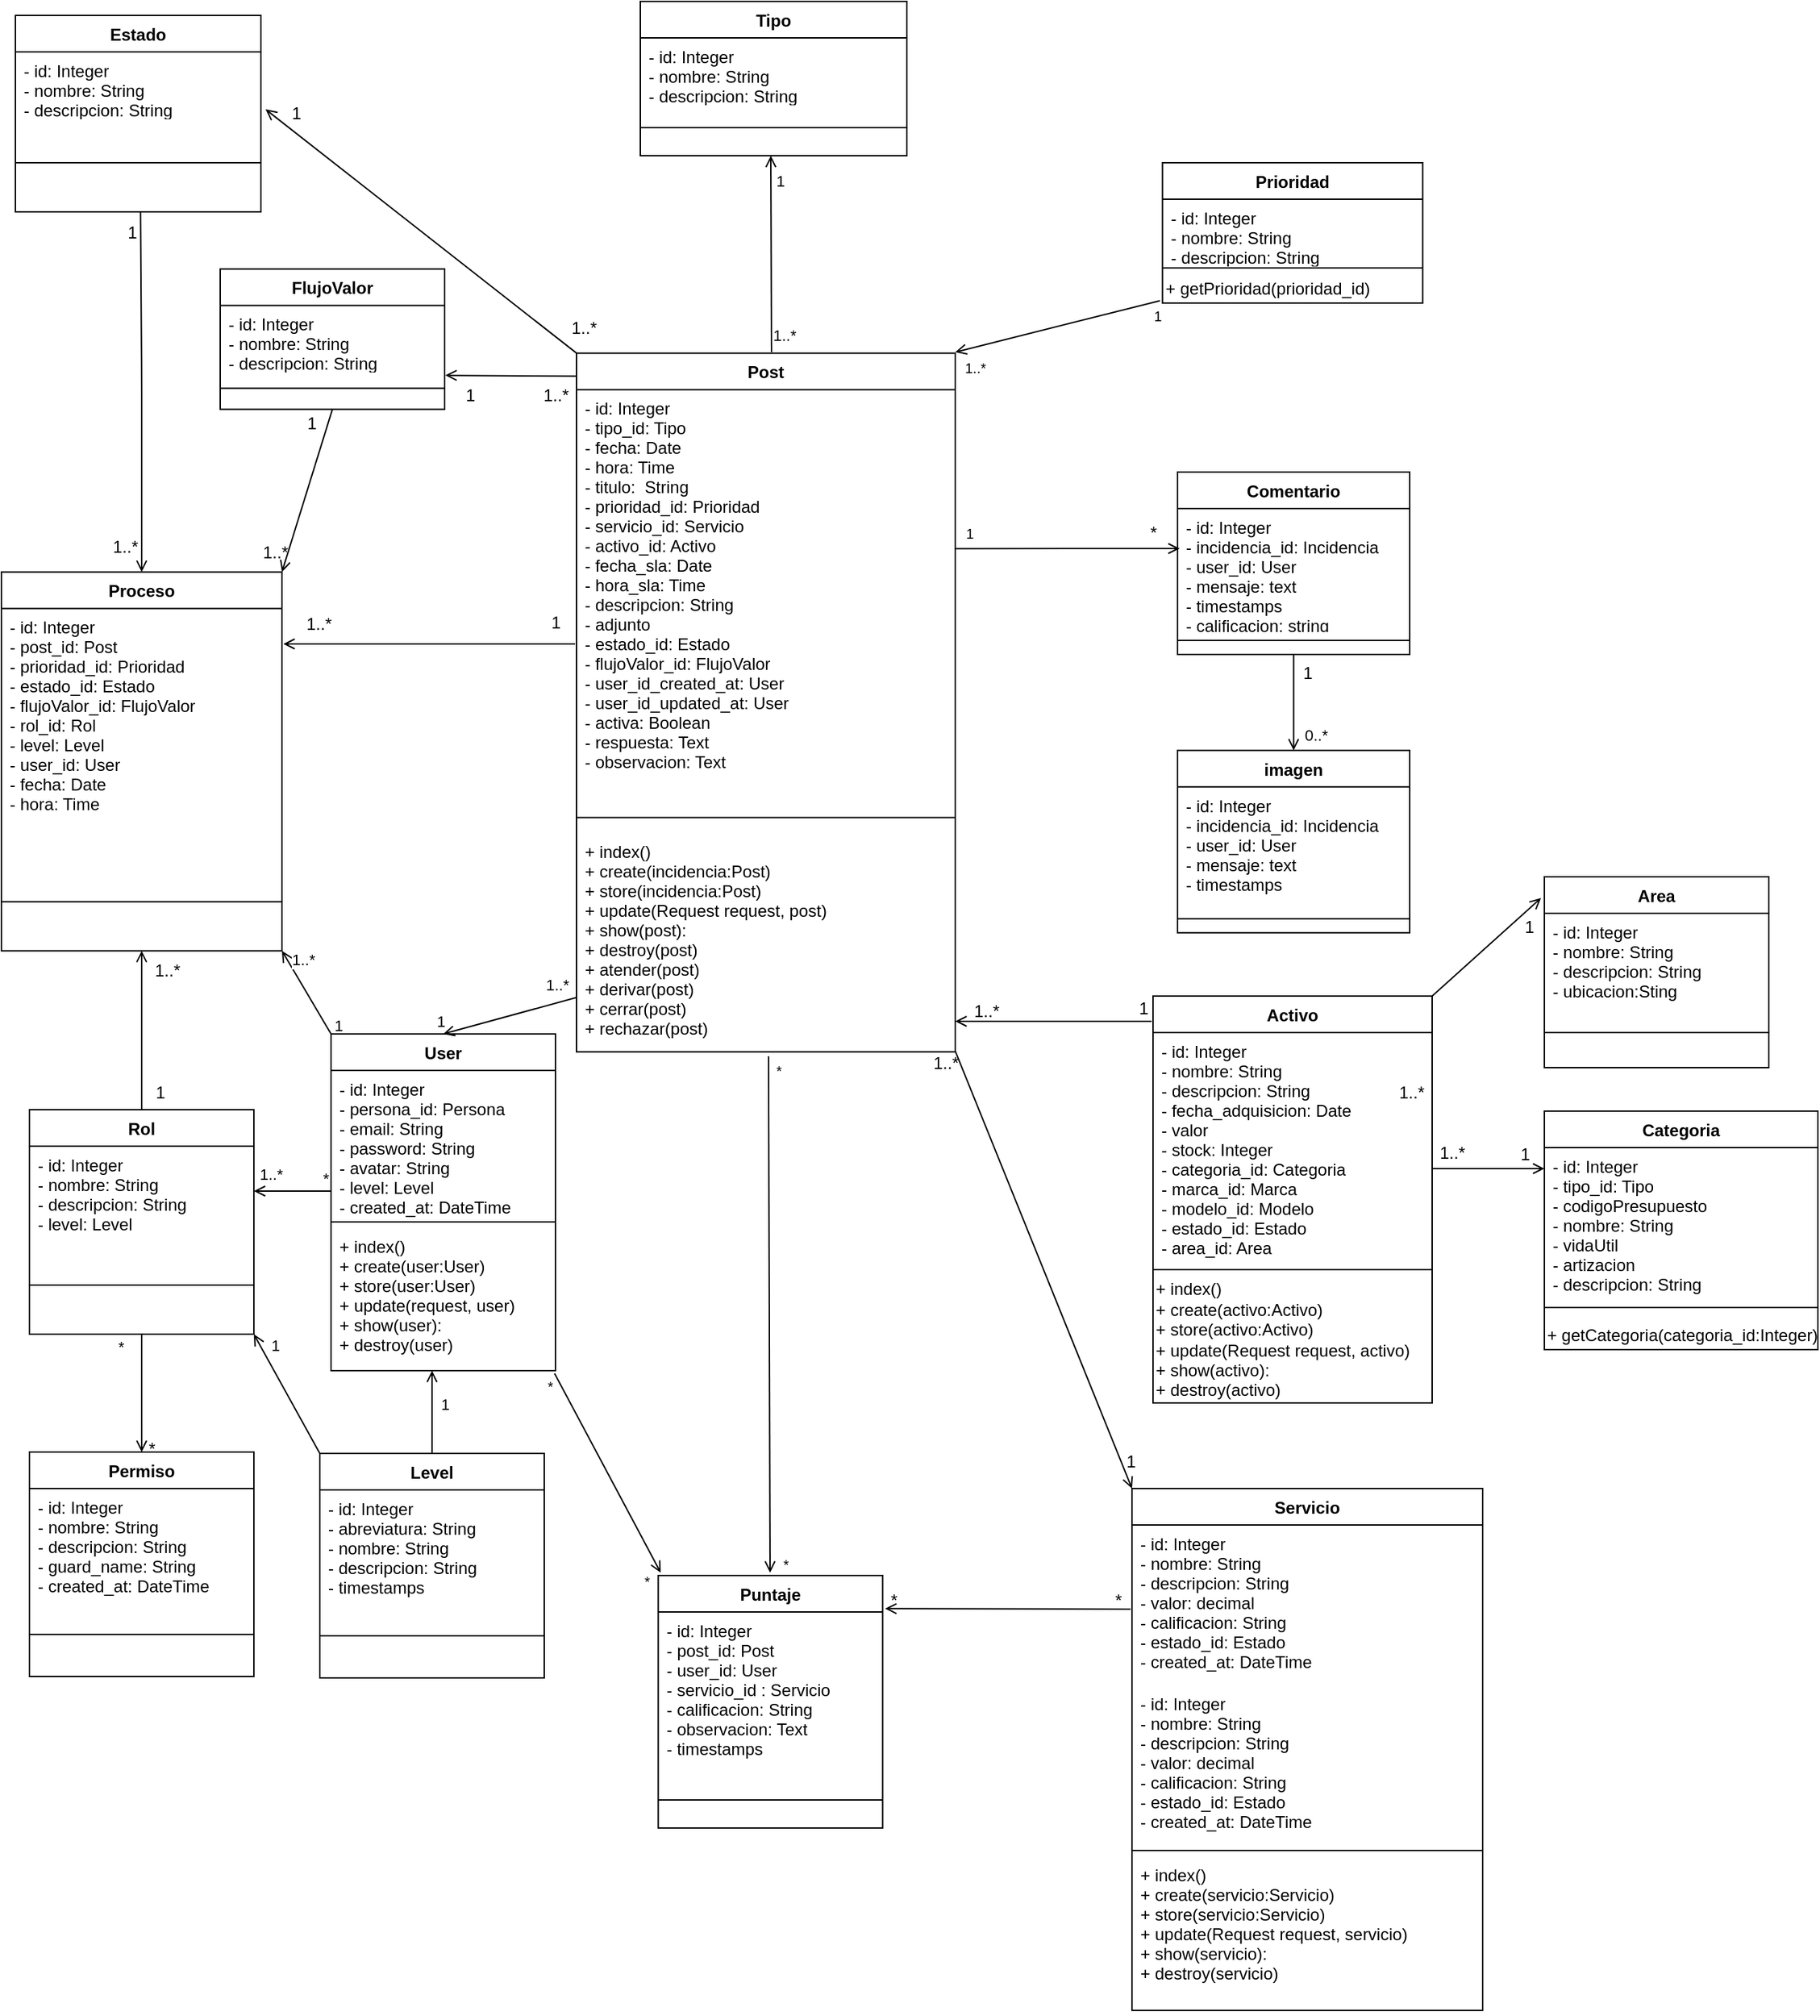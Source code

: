 <mxfile>
    <diagram id="J_rNDprV9xanQurE0vA5" name="DCD-01">
        <mxGraphModel dx="1168" dy="5087" grid="1" gridSize="10" guides="1" tooltips="1" connect="1" arrows="1" fold="1" page="1" pageScale="1" pageWidth="827" pageHeight="1169" math="0" shadow="0">
            <root>
                <mxCell id="0"/>
                <mxCell id="1" parent="0"/>
                <mxCell id="97" style="edgeStyle=none;html=1;startArrow=none;startFill=0;endArrow=open;endFill=0;" parent="1" edge="1">
                    <mxGeometry relative="1" as="geometry">
                        <mxPoint x="419" y="-3212" as="sourcePoint"/>
                        <mxPoint x="211" y="-3212" as="targetPoint"/>
                    </mxGeometry>
                </mxCell>
                <mxCell id="268" style="edgeStyle=none;html=1;endArrow=open;endFill=0;" parent="1" edge="1">
                    <mxGeometry relative="1" as="geometry">
                        <mxPoint x="559" y="-3420" as="sourcePoint"/>
                        <mxPoint x="558.533" y="-3560" as="targetPoint"/>
                    </mxGeometry>
                </mxCell>
                <mxCell id="269" value="1" style="edgeLabel;html=1;align=center;verticalAlign=middle;resizable=0;points=[];" parent="268" vertex="1" connectable="0">
                    <mxGeometry x="0.684" y="-3" relative="1" as="geometry">
                        <mxPoint x="3" y="-4" as="offset"/>
                    </mxGeometry>
                </mxCell>
                <mxCell id="270" value="1..*" style="edgeLabel;html=1;align=center;verticalAlign=middle;resizable=0;points=[];" parent="268" vertex="1" connectable="0">
                    <mxGeometry x="-0.795" y="-1" relative="1" as="geometry">
                        <mxPoint x="8" y="2" as="offset"/>
                    </mxGeometry>
                </mxCell>
                <mxCell id="LPq4KFlFzI5ye4v88Ysr-248" value="Post" style="swimlane;fontStyle=1;align=center;verticalAlign=top;childLayout=stackLayout;horizontal=1;startSize=26;horizontalStack=0;resizeParent=1;resizeParentMax=0;resizeLast=0;collapsible=1;marginBottom=0;" parent="1" vertex="1">
                    <mxGeometry x="420" y="-3419.3" width="270" height="498" as="geometry"/>
                </mxCell>
                <mxCell id="LPq4KFlFzI5ye4v88Ysr-249" value="- id: Integer&#10;- tipo_id: Tipo&#10;- fecha: Date&#10;- hora: Time&#10;- titulo:  String&#10;- prioridad_id: Prioridad&#10;- servicio_id: Servicio&#10;- activo_id: Activo&#10;- fecha_sla: Date&#10;- hora_sla: Time&#10;- descripcion: String&#10;- adjunto&#10;- estado_id: Estado&#10;- flujoValor_id: FlujoValor&#10;- user_id_created_at: User&#10;- user_id_updated_at: User&#10;- activa: Boolean&#10;- respuesta: Text&#10;- observacion: Text&#10;&#10;&#10;." style="text;strokeColor=none;fillColor=none;align=left;verticalAlign=top;spacingLeft=4;spacingRight=4;overflow=hidden;rotatable=0;points=[[0,0.5],[1,0.5]];portConstraint=eastwest;" parent="LPq4KFlFzI5ye4v88Ysr-248" vertex="1">
                    <mxGeometry y="26" width="270" height="294" as="geometry"/>
                </mxCell>
                <mxCell id="LPq4KFlFzI5ye4v88Ysr-250" value="" style="line;strokeWidth=1;fillColor=none;align=left;verticalAlign=middle;spacingTop=-1;spacingLeft=3;spacingRight=3;rotatable=0;labelPosition=right;points=[];portConstraint=eastwest;" parent="LPq4KFlFzI5ye4v88Ysr-248" vertex="1">
                    <mxGeometry y="320" width="270" height="22" as="geometry"/>
                </mxCell>
                <mxCell id="LPq4KFlFzI5ye4v88Ysr-251" value="+ index()&#10;+ create(incidencia:Post)&#10;+ store(incidencia:Post)&#10;+ update(Request request, post)&#10;+ show(post):&#10;+ destroy(post)&#10;+ atender(post)&#10;+ derivar(post)&#10;+ cerrar(post)&#10;+ rechazar(post)" style="text;strokeColor=none;fillColor=none;align=left;verticalAlign=top;spacingLeft=4;spacingRight=4;overflow=hidden;rotatable=0;points=[[0,0.5],[1,0.5]];portConstraint=eastwest;" parent="LPq4KFlFzI5ye4v88Ysr-248" vertex="1">
                    <mxGeometry y="342" width="270" height="156" as="geometry"/>
                </mxCell>
                <mxCell id="220" style="edgeStyle=none;html=1;entryX=1;entryY=1;entryDx=0;entryDy=0;exitX=0;exitY=0;exitDx=0;exitDy=0;endArrow=open;endFill=0;" parent="1" source="LPq4KFlFzI5ye4v88Ysr-344" target="43" edge="1">
                    <mxGeometry relative="1" as="geometry"/>
                </mxCell>
                <mxCell id="221" value="1..*" style="edgeLabel;html=1;align=center;verticalAlign=middle;resizable=0;points=[];" parent="220" vertex="1" connectable="0">
                    <mxGeometry x="0.78" y="-1" relative="1" as="geometry">
                        <mxPoint x="10" as="offset"/>
                    </mxGeometry>
                </mxCell>
                <mxCell id="222" value="1" style="edgeLabel;html=1;align=center;verticalAlign=middle;resizable=0;points=[];" parent="220" vertex="1" connectable="0">
                    <mxGeometry x="-0.786" relative="1" as="geometry">
                        <mxPoint x="9" as="offset"/>
                    </mxGeometry>
                </mxCell>
                <mxCell id="LPq4KFlFzI5ye4v88Ysr-344" value="User" style="swimlane;fontStyle=1;align=center;verticalAlign=top;childLayout=stackLayout;horizontal=1;startSize=26;horizontalStack=0;resizeParent=1;resizeParentMax=0;resizeLast=0;collapsible=1;marginBottom=0;" parent="1" vertex="1">
                    <mxGeometry x="244.997" y="-2933.996" width="160" height="240" as="geometry"/>
                </mxCell>
                <mxCell id="LPq4KFlFzI5ye4v88Ysr-345" value="- id: Integer&#10;- persona_id: Persona&#10;- email: String&#10;- password: String&#10;- avatar: String&#10;- level: Level&#10;- created_at: DateTime" style="text;strokeColor=none;fillColor=none;align=left;verticalAlign=top;spacingLeft=4;spacingRight=4;overflow=hidden;rotatable=0;points=[[0,0.5],[1,0.5]];portConstraint=eastwest;" parent="LPq4KFlFzI5ye4v88Ysr-344" vertex="1">
                    <mxGeometry y="26" width="160" height="104" as="geometry"/>
                </mxCell>
                <mxCell id="LPq4KFlFzI5ye4v88Ysr-346" value="" style="line;strokeWidth=1;fillColor=none;align=left;verticalAlign=middle;spacingTop=-1;spacingLeft=3;spacingRight=3;rotatable=0;labelPosition=right;points=[];portConstraint=eastwest;" parent="LPq4KFlFzI5ye4v88Ysr-344" vertex="1">
                    <mxGeometry y="130" width="160" height="8" as="geometry"/>
                </mxCell>
                <mxCell id="LPq4KFlFzI5ye4v88Ysr-347" value="+ index()&#10;+ create(user:User)&#10;+ store(user:User)&#10;+ update(request, user)&#10;+ show(user):&#10;+ destroy(user)" style="text;strokeColor=none;fillColor=none;align=left;verticalAlign=top;spacingLeft=4;spacingRight=4;overflow=hidden;rotatable=0;points=[[0,0.5],[1,0.5]];portConstraint=eastwest;" parent="LPq4KFlFzI5ye4v88Ysr-344" vertex="1">
                    <mxGeometry y="138" width="160" height="102" as="geometry"/>
                </mxCell>
                <mxCell id="9" value="Servicio" style="swimlane;fontStyle=1;align=center;verticalAlign=top;childLayout=stackLayout;horizontal=1;startSize=26;horizontalStack=0;resizeParent=1;resizeParentMax=0;resizeLast=0;collapsible=1;marginBottom=0;" parent="1" vertex="1">
                    <mxGeometry x="816" y="-2610" width="250" height="372" as="geometry"/>
                </mxCell>
                <mxCell id="321" value="- id: Integer&#10;- nombre: String&#10;- descripcion: String&#10;- valor: decimal&#10;- calificacion: String&#10;- estado_id: Estado&#10;- created_at: DateTime&#10;" style="text;strokeColor=none;fillColor=none;align=left;verticalAlign=top;spacingLeft=4;spacingRight=4;overflow=hidden;rotatable=0;points=[[0,0.5],[1,0.5]];portConstraint=eastwest;" vertex="1" parent="9">
                    <mxGeometry y="26" width="250" height="114" as="geometry"/>
                </mxCell>
                <mxCell id="299" value="- id: Integer&#10;- nombre: String&#10;- descripcion: String&#10;- valor: decimal&#10;- calificacion: String&#10;- estado_id: Estado&#10;- created_at: DateTime&#10;" style="text;strokeColor=none;fillColor=none;align=left;verticalAlign=top;spacingLeft=4;spacingRight=4;overflow=hidden;rotatable=0;points=[[0,0.5],[1,0.5]];portConstraint=eastwest;" vertex="1" parent="9">
                    <mxGeometry y="140" width="250" height="114" as="geometry"/>
                </mxCell>
                <mxCell id="11" value="" style="line;strokeWidth=1;fillColor=none;align=left;verticalAlign=middle;spacingTop=-1;spacingLeft=3;spacingRight=3;rotatable=0;labelPosition=right;points=[];portConstraint=eastwest;" parent="9" vertex="1">
                    <mxGeometry y="254" width="250" height="8" as="geometry"/>
                </mxCell>
                <mxCell id="12" value="+ index()&#10;+ create(servicio:Servicio)&#10;+ store(servicio:Servicio)&#10;+ update(Request request, servicio)&#10;+ show(servicio):&#10;+ destroy(servicio)" style="text;strokeColor=none;fillColor=none;align=left;verticalAlign=top;spacingLeft=4;spacingRight=4;overflow=hidden;rotatable=0;points=[[0,0.5],[1,0.5]];portConstraint=eastwest;" parent="9" vertex="1">
                    <mxGeometry y="262" width="250" height="110" as="geometry"/>
                </mxCell>
                <mxCell id="54" style="edgeStyle=none;html=1;endArrow=open;endFill=0;exitX=-0.01;exitY=0.917;exitDx=0;exitDy=0;exitPerimeter=0;" parent="1" edge="1" source="144">
                    <mxGeometry relative="1" as="geometry">
                        <mxPoint x="597.54" y="-2873" as="sourcePoint"/>
                        <mxPoint x="690" y="-3420" as="targetPoint"/>
                    </mxGeometry>
                </mxCell>
                <mxCell id="13" value="Prioridad" style="swimlane;fontStyle=1;align=center;verticalAlign=top;childLayout=stackLayout;horizontal=1;startSize=26;horizontalStack=0;resizeParent=1;resizeParentMax=0;resizeLast=0;collapsible=1;marginBottom=0;" parent="1" vertex="1">
                    <mxGeometry x="837.75" y="-3555" width="185.5" height="100" as="geometry"/>
                </mxCell>
                <mxCell id="14" value="- id: Integer&#10;- nombre: String&#10;- descripcion: String" style="text;strokeColor=none;fillColor=none;align=left;verticalAlign=top;spacingLeft=4;spacingRight=4;overflow=hidden;rotatable=0;points=[[0,0.5],[1,0.5]];portConstraint=eastwest;" parent="13" vertex="1">
                    <mxGeometry y="26" width="185.5" height="44" as="geometry"/>
                </mxCell>
                <mxCell id="15" value="" style="line;strokeWidth=1;fillColor=none;align=left;verticalAlign=middle;spacingTop=-1;spacingLeft=3;spacingRight=3;rotatable=0;labelPosition=right;points=[];portConstraint=eastwest;" parent="13" vertex="1">
                    <mxGeometry y="70" width="185.5" height="10" as="geometry"/>
                </mxCell>
                <mxCell id="144" value="&lt;span&gt;+ getPrioridad(prioridad_id)&lt;/span&gt;" style="text;html=1;align=left;verticalAlign=middle;resizable=0;points=[];autosize=1;strokeColor=none;fillColor=none;" parent="13" vertex="1">
                    <mxGeometry y="80" width="185.5" height="20" as="geometry"/>
                </mxCell>
                <mxCell id="110" style="edgeStyle=none;html=1;startArrow=none;startFill=0;endArrow=open;endFill=0;exitX=0.5;exitY=0;exitDx=0;exitDy=0;" parent="1" source="22" target="45" edge="1">
                    <mxGeometry relative="1" as="geometry">
                        <mxPoint x="114" y="-2930" as="sourcePoint"/>
                        <mxPoint x="113.997" y="-3123.296" as="targetPoint"/>
                    </mxGeometry>
                </mxCell>
                <mxCell id="218" value="*" style="edgeStyle=none;html=1;startArrow=none;startFill=0;endArrow=open;endFill=0;exitX=0.5;exitY=1;exitDx=0;exitDy=0;" parent="1" source="22" edge="1">
                    <mxGeometry x="-0.771" y="-15" relative="1" as="geometry">
                        <mxPoint x="110" y="-2730" as="sourcePoint"/>
                        <mxPoint x="110" y="-2636" as="targetPoint"/>
                        <mxPoint y="-1" as="offset"/>
                    </mxGeometry>
                </mxCell>
                <mxCell id="219" value="*" style="edgeLabel;html=1;align=center;verticalAlign=middle;resizable=0;points=[];fontSize=12;" parent="218" vertex="1" connectable="0">
                    <mxGeometry x="0.39" y="3" relative="1" as="geometry">
                        <mxPoint x="4" y="23" as="offset"/>
                    </mxGeometry>
                </mxCell>
                <mxCell id="22" value="Rol" style="swimlane;fontStyle=1;align=center;verticalAlign=top;childLayout=stackLayout;horizontal=1;startSize=26;horizontalStack=0;resizeParent=1;resizeParentMax=0;resizeLast=0;collapsible=1;marginBottom=0;" parent="1" vertex="1">
                    <mxGeometry x="29.997" y="-2879.996" width="160" height="160" as="geometry"/>
                </mxCell>
                <mxCell id="23" value="- id: Integer&#10;- nombre: String&#10;- descripcion: String&#10;- level: Level" style="text;strokeColor=none;fillColor=none;align=left;verticalAlign=top;spacingLeft=4;spacingRight=4;overflow=hidden;rotatable=0;points=[[0,0.5],[1,0.5]];portConstraint=eastwest;" parent="22" vertex="1">
                    <mxGeometry y="26" width="160" height="64" as="geometry"/>
                </mxCell>
                <mxCell id="24" value="" style="line;strokeWidth=1;fillColor=none;align=left;verticalAlign=middle;spacingTop=-1;spacingLeft=3;spacingRight=3;rotatable=0;labelPosition=right;points=[];portConstraint=eastwest;" parent="22" vertex="1">
                    <mxGeometry y="90" width="160" height="70" as="geometry"/>
                </mxCell>
                <mxCell id="104" style="edgeStyle=none;html=1;startArrow=none;startFill=0;endArrow=open;endFill=0;entryX=0.5;entryY=0;entryDx=0;entryDy=0;" parent="1" target="43" edge="1">
                    <mxGeometry relative="1" as="geometry">
                        <mxPoint x="109.196" y="-3519.996" as="sourcePoint"/>
                        <mxPoint x="106.259" y="-3263.3" as="targetPoint"/>
                        <Array as="points">
                            <mxPoint x="110" y="-3400"/>
                        </Array>
                    </mxGeometry>
                </mxCell>
                <mxCell id="25" value="Estado" style="swimlane;fontStyle=1;align=center;verticalAlign=top;childLayout=stackLayout;horizontal=1;startSize=26;horizontalStack=0;resizeParent=1;resizeParentMax=0;resizeLast=0;collapsible=1;marginBottom=0;" parent="1" vertex="1">
                    <mxGeometry x="20" y="-3660" width="175" height="140" as="geometry"/>
                </mxCell>
                <mxCell id="26" value="- id: Integer&#10;- nombre: String&#10;- descripcion: String" style="text;strokeColor=none;fillColor=none;align=left;verticalAlign=top;spacingLeft=4;spacingRight=4;overflow=hidden;rotatable=0;points=[[0,0.5],[1,0.5]];portConstraint=eastwest;" parent="25" vertex="1">
                    <mxGeometry y="26" width="175" height="44" as="geometry"/>
                </mxCell>
                <mxCell id="27" value="" style="line;strokeWidth=1;fillColor=none;align=left;verticalAlign=middle;spacingTop=-1;spacingLeft=3;spacingRight=3;rotatable=0;labelPosition=right;points=[];portConstraint=eastwest;" parent="25" vertex="1">
                    <mxGeometry y="70" width="175" height="70" as="geometry"/>
                </mxCell>
                <mxCell id="103" style="edgeStyle=none;html=1;entryX=1;entryY=0;entryDx=0;entryDy=0;startArrow=none;startFill=0;endArrow=open;endFill=0;exitX=0.5;exitY=1;exitDx=0;exitDy=0;" parent="1" source="28" target="43" edge="1">
                    <mxGeometry relative="1" as="geometry">
                        <mxPoint x="290" y="-3339" as="sourcePoint"/>
                    </mxGeometry>
                </mxCell>
                <mxCell id="28" value="FlujoValor" style="swimlane;fontStyle=1;align=center;verticalAlign=top;childLayout=stackLayout;horizontal=1;startSize=26;horizontalStack=0;resizeParent=1;resizeParentMax=0;resizeLast=0;collapsible=1;marginBottom=0;" parent="1" vertex="1">
                    <mxGeometry x="165.997" y="-3479.296" width="160" height="100" as="geometry"/>
                </mxCell>
                <mxCell id="29" value="- id: Integer&#10;- nombre: String&#10;- descripcion: String" style="text;strokeColor=none;fillColor=none;align=left;verticalAlign=top;spacingLeft=4;spacingRight=4;overflow=hidden;rotatable=0;points=[[0,0.5],[1,0.5]];portConstraint=eastwest;" parent="28" vertex="1">
                    <mxGeometry y="26" width="160" height="44" as="geometry"/>
                </mxCell>
                <mxCell id="30" value="" style="line;strokeWidth=1;fillColor=none;align=left;verticalAlign=middle;spacingTop=-1;spacingLeft=3;spacingRight=3;rotatable=0;labelPosition=right;points=[];portConstraint=eastwest;" parent="28" vertex="1">
                    <mxGeometry y="70" width="160" height="30" as="geometry"/>
                </mxCell>
                <mxCell id="43" value="Proceso" style="swimlane;fontStyle=1;align=center;verticalAlign=top;childLayout=stackLayout;horizontal=1;startSize=26;horizontalStack=0;resizeParent=1;resizeParentMax=0;resizeLast=0;collapsible=1;marginBottom=0;" parent="1" vertex="1">
                    <mxGeometry x="10" y="-3263.3" width="200" height="270" as="geometry"/>
                </mxCell>
                <mxCell id="44" value="- id: Integer&#10;- post_id: Post&#10;- prioridad_id: Prioridad&#10;- estado_id: Estado&#10;- flujoValor_id: FlujoValor&#10;- rol_id: Rol&#10;- level: Level&#10;- user_id: User&#10;- fecha: Date&#10;- hora: Time&#10;" style="text;strokeColor=none;fillColor=none;align=left;verticalAlign=top;spacingLeft=4;spacingRight=4;overflow=hidden;rotatable=0;points=[[0,0.5],[1,0.5]];portConstraint=eastwest;" parent="43" vertex="1">
                    <mxGeometry y="26" width="200" height="174" as="geometry"/>
                </mxCell>
                <mxCell id="45" value="" style="line;strokeWidth=1;fillColor=none;align=left;verticalAlign=middle;spacingTop=-1;spacingLeft=3;spacingRight=3;rotatable=0;labelPosition=right;points=[];portConstraint=eastwest;" parent="43" vertex="1">
                    <mxGeometry y="200" width="200" height="70" as="geometry"/>
                </mxCell>
                <mxCell id="56" value="1..*" style="text;html=1;align=center;verticalAlign=middle;resizable=0;points=[];autosize=1;strokeColor=none;fillColor=none;" parent="1" vertex="1">
                    <mxGeometry x="668" y="-2923" width="30" height="20" as="geometry"/>
                </mxCell>
                <mxCell id="60" value="1" style="text;html=1;align=center;verticalAlign=middle;resizable=0;points=[];autosize=1;strokeColor=none;fillColor=none;fontSize=10;" parent="1" vertex="1">
                    <mxGeometry x="819" y="-3461" width="30" height="30" as="geometry"/>
                </mxCell>
                <mxCell id="85" style="edgeStyle=none;html=1;startArrow=none;startFill=0;endArrow=open;endFill=0;exitX=-0.002;exitY=0.033;exitDx=0;exitDy=0;exitPerimeter=0;entryX=1.003;entryY=1.133;entryDx=0;entryDy=0;entryPerimeter=0;" parent="1" source="LPq4KFlFzI5ye4v88Ysr-248" target="29" edge="1">
                    <mxGeometry relative="1" as="geometry">
                        <mxPoint x="460" y="-3402" as="sourcePoint"/>
                        <mxPoint x="330" y="-3402" as="targetPoint"/>
                    </mxGeometry>
                </mxCell>
                <mxCell id="86" value="1" style="text;html=1;align=center;verticalAlign=middle;resizable=0;points=[];autosize=1;strokeColor=none;fillColor=none;" parent="1" vertex="1">
                    <mxGeometry x="334" y="-3399.3" width="20" height="20" as="geometry"/>
                </mxCell>
                <mxCell id="89" value="1..*" style="text;html=1;align=center;verticalAlign=middle;resizable=0;points=[];autosize=1;strokeColor=none;fillColor=none;" parent="1" vertex="1">
                    <mxGeometry x="390" y="-3399.3" width="30" height="20" as="geometry"/>
                </mxCell>
                <mxCell id="91" style="edgeStyle=none;html=1;entryX=1.019;entryY=0.93;entryDx=0;entryDy=0;entryPerimeter=0;startArrow=none;startFill=0;endArrow=open;endFill=0;exitX=0;exitY=0;exitDx=0;exitDy=0;" parent="1" source="LPq4KFlFzI5ye4v88Ysr-248" target="26" edge="1">
                    <mxGeometry relative="1" as="geometry"/>
                </mxCell>
                <mxCell id="92" value="1" style="text;html=1;align=center;verticalAlign=middle;resizable=0;points=[];autosize=1;strokeColor=none;fillColor=none;" parent="1" vertex="1">
                    <mxGeometry x="210" y="-3600" width="20" height="20" as="geometry"/>
                </mxCell>
                <mxCell id="93" value="1..*" style="text;html=1;align=center;verticalAlign=middle;resizable=0;points=[];autosize=1;strokeColor=none;fillColor=none;" parent="1" vertex="1">
                    <mxGeometry x="410" y="-3447" width="30" height="20" as="geometry"/>
                </mxCell>
                <mxCell id="95" value="1" style="text;html=1;align=center;verticalAlign=middle;resizable=0;points=[];autosize=1;strokeColor=none;fillColor=none;" parent="1" vertex="1">
                    <mxGeometry x="113" y="-2902" width="20" height="20" as="geometry"/>
                </mxCell>
                <mxCell id="98" value="1..*" style="text;html=1;align=center;verticalAlign=middle;resizable=0;points=[];autosize=1;strokeColor=none;fillColor=none;" parent="1" vertex="1">
                    <mxGeometry x="221" y="-3236" width="30" height="20" as="geometry"/>
                </mxCell>
                <mxCell id="101" value="1" style="text;html=1;align=center;verticalAlign=middle;resizable=0;points=[];autosize=1;strokeColor=none;fillColor=none;" parent="1" vertex="1">
                    <mxGeometry x="395" y="-3237" width="20" height="20" as="geometry"/>
                </mxCell>
                <mxCell id="105" value="1" style="text;html=1;align=center;verticalAlign=middle;resizable=0;points=[];autosize=1;strokeColor=none;fillColor=none;" parent="1" vertex="1">
                    <mxGeometry x="221" y="-3379.3" width="20" height="20" as="geometry"/>
                </mxCell>
                <mxCell id="106" value="1..*" style="text;html=1;align=center;verticalAlign=middle;resizable=0;points=[];autosize=1;strokeColor=none;fillColor=none;" parent="1" vertex="1">
                    <mxGeometry x="190" y="-3287" width="30" height="20" as="geometry"/>
                </mxCell>
                <mxCell id="107" value="1" style="text;html=1;align=center;verticalAlign=middle;resizable=0;points=[];autosize=1;strokeColor=none;fillColor=none;" parent="1" vertex="1">
                    <mxGeometry x="93" y="-3515" width="20" height="20" as="geometry"/>
                </mxCell>
                <mxCell id="109" value="1..*" style="text;html=1;align=center;verticalAlign=middle;resizable=0;points=[];autosize=1;strokeColor=none;fillColor=none;" parent="1" vertex="1">
                    <mxGeometry x="83" y="-3291" width="30" height="20" as="geometry"/>
                </mxCell>
                <mxCell id="111" value="1..*" style="text;html=1;align=center;verticalAlign=middle;resizable=0;points=[];autosize=1;strokeColor=none;fillColor=none;" parent="1" vertex="1">
                    <mxGeometry x="113" y="-2989" width="30" height="20" as="geometry"/>
                </mxCell>
                <mxCell id="6-9yLFAoSSbjaqC_djPv-158" value="Activo" style="swimlane;fontStyle=1;align=center;verticalAlign=top;childLayout=stackLayout;horizontal=1;startSize=26;horizontalStack=0;resizeParent=1;resizeParentMax=0;resizeLast=0;collapsible=1;marginBottom=0;" parent="1" vertex="1">
                    <mxGeometry x="831" y="-2961" width="199" height="290" as="geometry"/>
                </mxCell>
                <mxCell id="6-9yLFAoSSbjaqC_djPv-159" value="- id: Integer&#10;- nombre: String&#10;- descripcion: String&#10;- fecha_adquisicion: Date&#10;- valor&#10;- stock: Integer&#10;- categoria_id: Categoria&#10;- marca_id: Marca&#10;- modelo_id: Modelo&#10;- estado_id: Estado&#10;- area_id: Area" style="text;strokeColor=none;fillColor=none;align=left;verticalAlign=top;spacingLeft=4;spacingRight=4;overflow=hidden;rotatable=0;points=[[0,0.5],[1,0.5]];portConstraint=eastwest;" parent="6-9yLFAoSSbjaqC_djPv-158" vertex="1">
                    <mxGeometry y="26" width="199" height="164" as="geometry"/>
                </mxCell>
                <mxCell id="6-9yLFAoSSbjaqC_djPv-160" value="" style="line;strokeWidth=1;fillColor=none;align=left;verticalAlign=middle;spacingTop=-1;spacingLeft=3;spacingRight=3;rotatable=0;labelPosition=right;points=[];portConstraint=eastwest;" parent="6-9yLFAoSSbjaqC_djPv-158" vertex="1">
                    <mxGeometry y="190" width="199" height="10" as="geometry"/>
                </mxCell>
                <mxCell id="6-9yLFAoSSbjaqC_djPv-161" value="" style="edgeStyle=none;html=1;" parent="6-9yLFAoSSbjaqC_djPv-158" source="6-9yLFAoSSbjaqC_djPv-162" target="6-9yLFAoSSbjaqC_djPv-160" edge="1">
                    <mxGeometry relative="1" as="geometry"/>
                </mxCell>
                <mxCell id="6-9yLFAoSSbjaqC_djPv-162" value="&lt;span&gt;+&amp;nbsp;index()&lt;/span&gt;&lt;br style=&quot;padding: 0px ; margin: 0px&quot;&gt;&lt;span&gt;+ create(activo:Activo)&lt;/span&gt;&lt;br style=&quot;padding: 0px ; margin: 0px&quot;&gt;&lt;span&gt;+ store(&lt;/span&gt;activo:Activo&lt;span&gt;)&lt;/span&gt;&lt;br style=&quot;padding: 0px ; margin: 0px&quot;&gt;&lt;span&gt;+ update(Request request, activo)&lt;/span&gt;&lt;br style=&quot;padding: 0px ; margin: 0px&quot;&gt;&lt;span&gt;+ show(activo):&lt;/span&gt;&lt;br style=&quot;padding: 0px ; margin: 0px&quot;&gt;&lt;span&gt;+ destroy(activo)&lt;/span&gt;" style="text;html=1;align=left;verticalAlign=middle;resizable=0;points=[];autosize=1;strokeColor=none;fillColor=none;" parent="6-9yLFAoSSbjaqC_djPv-158" vertex="1">
                    <mxGeometry y="200" width="199" height="90" as="geometry"/>
                </mxCell>
                <mxCell id="6-9yLFAoSSbjaqC_djPv-163" style="edgeStyle=none;html=1;startArrow=open;startFill=0;endArrow=none;endFill=0;" parent="1" edge="1">
                    <mxGeometry relative="1" as="geometry">
                        <mxPoint x="1110" y="-2838" as="sourcePoint"/>
                        <mxPoint x="1030" y="-2838" as="targetPoint"/>
                    </mxGeometry>
                </mxCell>
                <mxCell id="250" value="1" style="edgeLabel;html=1;align=center;verticalAlign=middle;resizable=0;points=[];fontSize=12;" parent="6-9yLFAoSSbjaqC_djPv-163" vertex="1" connectable="0">
                    <mxGeometry x="-0.615" y="-4" relative="1" as="geometry">
                        <mxPoint x="1" y="-6" as="offset"/>
                    </mxGeometry>
                </mxCell>
                <mxCell id="261" value="1..*" style="edgeLabel;html=1;align=center;verticalAlign=middle;resizable=0;points=[];fontSize=12;" parent="6-9yLFAoSSbjaqC_djPv-163" vertex="1" connectable="0">
                    <mxGeometry x="0.574" y="1" relative="1" as="geometry">
                        <mxPoint x="-3" y="-12" as="offset"/>
                    </mxGeometry>
                </mxCell>
                <mxCell id="6-9yLFAoSSbjaqC_djPv-164" value="Categoria" style="swimlane;fontStyle=1;align=center;verticalAlign=top;childLayout=stackLayout;horizontal=1;startSize=26;horizontalStack=0;resizeParent=1;resizeParentMax=0;resizeLast=0;collapsible=1;marginBottom=0;" parent="1" vertex="1">
                    <mxGeometry x="1110" y="-2879" width="195" height="170" as="geometry"/>
                </mxCell>
                <mxCell id="6-9yLFAoSSbjaqC_djPv-165" value="- id: Integer&#10;- tipo_id: Tipo&#10;- codigoPresupuesto&#10;- nombre: String&#10;- vidaUtil&#10;- artizacion&#10;- descripcion: String" style="text;strokeColor=none;fillColor=none;align=left;verticalAlign=top;spacingLeft=4;spacingRight=4;overflow=hidden;rotatable=0;points=[[0,0.5],[1,0.5]];portConstraint=eastwest;" parent="6-9yLFAoSSbjaqC_djPv-164" vertex="1">
                    <mxGeometry y="26" width="195" height="104" as="geometry"/>
                </mxCell>
                <mxCell id="6-9yLFAoSSbjaqC_djPv-166" value="" style="line;strokeWidth=1;fillColor=none;align=left;verticalAlign=middle;spacingTop=-1;spacingLeft=3;spacingRight=3;rotatable=0;labelPosition=right;points=[];portConstraint=eastwest;" parent="6-9yLFAoSSbjaqC_djPv-164" vertex="1">
                    <mxGeometry y="130" width="195" height="20" as="geometry"/>
                </mxCell>
                <mxCell id="6-9yLFAoSSbjaqC_djPv-167" value="&lt;span style=&quot;text-align: left&quot;&gt;+ getCategoria(categoria_id:Integer)&lt;/span&gt;" style="text;html=1;align=center;verticalAlign=middle;resizable=0;points=[];autosize=1;strokeColor=none;fillColor=none;" parent="6-9yLFAoSSbjaqC_djPv-164" vertex="1">
                    <mxGeometry y="150" width="195" height="20" as="geometry"/>
                </mxCell>
                <mxCell id="6-9yLFAoSSbjaqC_djPv-200" style="edgeStyle=none;html=1;endArrow=open;endFill=0;entryX=0;entryY=0;entryDx=0;entryDy=0;exitX=0.729;exitY=0.043;exitDx=0;exitDy=0;exitPerimeter=0;" parent="1" target="9" edge="1" source="56">
                    <mxGeometry relative="1" as="geometry">
                        <mxPoint x="561" y="-2920" as="sourcePoint"/>
                        <mxPoint x="561" y="-2687" as="targetPoint"/>
                    </mxGeometry>
                </mxCell>
                <mxCell id="249" value="1" style="edgeLabel;html=1;align=center;verticalAlign=middle;resizable=0;points=[];fontSize=12;" parent="6-9yLFAoSSbjaqC_djPv-200" vertex="1" connectable="0">
                    <mxGeometry x="0.796" y="4" relative="1" as="geometry">
                        <mxPoint x="8" y="14" as="offset"/>
                    </mxGeometry>
                </mxCell>
                <mxCell id="6-9yLFAoSSbjaqC_djPv-204" value="1..*" style="text;html=1;align=center;verticalAlign=middle;resizable=0;points=[];autosize=1;strokeColor=none;fillColor=none;fontSize=10;" parent="1" vertex="1">
                    <mxGeometry x="684" y="-3424.3" width="40" height="30" as="geometry"/>
                </mxCell>
                <mxCell id="151" style="edgeStyle=none;html=1;endArrow=none;endFill=0;startArrow=open;startFill=0;entryX=1;entryY=0;entryDx=0;entryDy=0;exitX=-0.015;exitY=0.111;exitDx=0;exitDy=0;exitPerimeter=0;" parent="1" source="170" target="6-9yLFAoSSbjaqC_djPv-158" edge="1">
                    <mxGeometry relative="1" as="geometry">
                        <mxPoint x="1150" y="-2840" as="targetPoint"/>
                        <mxPoint x="1100" y="-3030" as="sourcePoint"/>
                    </mxGeometry>
                </mxCell>
                <mxCell id="153" value="1" style="text;html=1;align=center;verticalAlign=middle;resizable=0;points=[];autosize=1;strokeColor=none;fillColor=none;" parent="1" vertex="1">
                    <mxGeometry x="1089" y="-3020" width="20" height="20" as="geometry"/>
                </mxCell>
                <mxCell id="163" value="" style="edgeStyle=none;html=1;startArrow=open;startFill=0;endArrow=none;endFill=0;" parent="1" target="LPq4KFlFzI5ye4v88Ysr-249" edge="1">
                    <mxGeometry relative="1" as="geometry">
                        <mxPoint x="690" y="-3339.43" as="sourcePoint"/>
                    </mxGeometry>
                </mxCell>
                <mxCell id="166" value="" style="edgeStyle=none;html=1;startArrow=open;startFill=0;endArrow=none;endFill=0;exitX=0.5;exitY=0;exitDx=0;exitDy=0;" parent="1" source="LPq4KFlFzI5ye4v88Ysr-344" edge="1">
                    <mxGeometry relative="1" as="geometry">
                        <mxPoint x="420" y="-2960" as="targetPoint"/>
                    </mxGeometry>
                </mxCell>
                <mxCell id="208" value="1..*" style="edgeLabel;html=1;align=center;verticalAlign=middle;resizable=0;points=[];" parent="166" vertex="1" connectable="0">
                    <mxGeometry x="0.693" y="-4" relative="1" as="geometry">
                        <mxPoint x="-1" y="-17" as="offset"/>
                    </mxGeometry>
                </mxCell>
                <mxCell id="209" value="1" style="edgeLabel;html=1;align=center;verticalAlign=middle;resizable=0;points=[];" parent="166" vertex="1" connectable="0">
                    <mxGeometry x="-0.637" y="-2" relative="1" as="geometry">
                        <mxPoint x="-20" y="-6" as="offset"/>
                    </mxGeometry>
                </mxCell>
                <mxCell id="170" value="Area" style="swimlane;fontStyle=1;align=center;verticalAlign=top;childLayout=stackLayout;horizontal=1;startSize=26;horizontalStack=0;resizeParent=1;resizeParentMax=0;resizeLast=0;collapsible=1;marginBottom=0;" parent="1" vertex="1">
                    <mxGeometry x="1110" y="-3046" width="160" height="136" as="geometry"/>
                </mxCell>
                <mxCell id="171" value="- id: Integer&#10;- nombre: String&#10;- descripcion: String&#10;- ubicacion:Sting&#10;" style="text;strokeColor=none;fillColor=none;align=left;verticalAlign=top;spacingLeft=4;spacingRight=4;overflow=hidden;rotatable=0;points=[[0,0.5],[1,0.5]];portConstraint=eastwest;" parent="170" vertex="1">
                    <mxGeometry y="26" width="160" height="60" as="geometry"/>
                </mxCell>
                <mxCell id="172" value="" style="line;strokeWidth=1;fillColor=none;align=left;verticalAlign=middle;spacingTop=-1;spacingLeft=3;spacingRight=3;rotatable=0;labelPosition=right;points=[];portConstraint=eastwest;" parent="170" vertex="1">
                    <mxGeometry y="86" width="160" height="50" as="geometry"/>
                </mxCell>
                <mxCell id="210" value="" style="edgeStyle=none;html=1;startArrow=none;startFill=0;endArrow=open;endFill=0;" parent="1" edge="1">
                    <mxGeometry relative="1" as="geometry">
                        <mxPoint x="190" y="-2822" as="targetPoint"/>
                        <mxPoint x="245" y="-2822" as="sourcePoint"/>
                    </mxGeometry>
                </mxCell>
                <mxCell id="211" value="1..*" style="edgeLabel;html=1;align=center;verticalAlign=middle;resizable=0;points=[];" parent="210" vertex="1" connectable="0">
                    <mxGeometry x="0.695" relative="1" as="geometry">
                        <mxPoint x="3" y="-12" as="offset"/>
                    </mxGeometry>
                </mxCell>
                <mxCell id="212" value="*" style="edgeLabel;html=1;align=center;verticalAlign=middle;resizable=0;points=[];" parent="210" vertex="1" connectable="0">
                    <mxGeometry x="-0.531" y="-2" relative="1" as="geometry">
                        <mxPoint x="9" y="-7" as="offset"/>
                    </mxGeometry>
                </mxCell>
                <mxCell id="213" value="Permiso" style="swimlane;fontStyle=1;align=center;verticalAlign=top;childLayout=stackLayout;horizontal=1;startSize=26;horizontalStack=0;resizeParent=1;resizeParentMax=0;resizeLast=0;collapsible=1;marginBottom=0;" parent="1" vertex="1">
                    <mxGeometry x="30" y="-2636" width="160" height="160" as="geometry"/>
                </mxCell>
                <mxCell id="214" value="- id: Integer&#10;- nombre: String&#10;- descripcion: String&#10;- guard_name: String&#10;- created_at: DateTime" style="text;strokeColor=none;fillColor=none;align=left;verticalAlign=top;spacingLeft=4;spacingRight=4;overflow=hidden;rotatable=0;points=[[0,0.5],[1,0.5]];portConstraint=eastwest;" parent="213" vertex="1">
                    <mxGeometry y="26" width="160" height="74" as="geometry"/>
                </mxCell>
                <mxCell id="215" value="" style="line;strokeWidth=1;fillColor=none;align=left;verticalAlign=middle;spacingTop=-1;spacingLeft=3;spacingRight=3;rotatable=0;labelPosition=right;points=[];portConstraint=eastwest;" parent="213" vertex="1">
                    <mxGeometry y="100" width="160" height="60" as="geometry"/>
                </mxCell>
                <mxCell id="234" style="edgeStyle=none;html=1;endArrow=open;endFill=0;" parent="1" source="223" target="228" edge="1">
                    <mxGeometry relative="1" as="geometry"/>
                </mxCell>
                <mxCell id="235" value="0..*" style="edgeLabel;html=1;align=center;verticalAlign=middle;resizable=0;points=[];" parent="234" vertex="1" connectable="0">
                    <mxGeometry x="0.59" y="2" relative="1" as="geometry">
                        <mxPoint x="13" y="3" as="offset"/>
                    </mxGeometry>
                </mxCell>
                <mxCell id="223" value="Comentario" style="swimlane;fontStyle=1;align=center;verticalAlign=top;childLayout=stackLayout;horizontal=1;startSize=26;horizontalStack=0;resizeParent=1;resizeParentMax=0;resizeLast=0;collapsible=1;marginBottom=0;" parent="1" vertex="1">
                    <mxGeometry x="848.5" y="-3334.45" width="165.5" height="130" as="geometry"/>
                </mxCell>
                <mxCell id="224" value="- id: Integer&#10;- incidencia_id: Incidencia&#10;- user_id: User&#10;- mensaje: text&#10;- timestamps&#10;- calificacion; string" style="text;strokeColor=none;fillColor=none;align=left;verticalAlign=top;spacingLeft=4;spacingRight=4;overflow=hidden;rotatable=0;points=[[0,0.5],[1,0.5]];portConstraint=eastwest;" parent="223" vertex="1">
                    <mxGeometry y="26" width="165.5" height="84" as="geometry"/>
                </mxCell>
                <mxCell id="225" value="" style="line;strokeWidth=1;fillColor=none;align=left;verticalAlign=middle;spacingTop=-1;spacingLeft=3;spacingRight=3;rotatable=0;labelPosition=right;points=[];portConstraint=eastwest;" parent="223" vertex="1">
                    <mxGeometry y="110" width="165.5" height="20" as="geometry"/>
                </mxCell>
                <mxCell id="228" value="imagen" style="swimlane;fontStyle=1;align=center;verticalAlign=top;childLayout=stackLayout;horizontal=1;startSize=26;horizontalStack=0;resizeParent=1;resizeParentMax=0;resizeLast=0;collapsible=1;marginBottom=0;" parent="1" vertex="1">
                    <mxGeometry x="848.5" y="-3136.15" width="165.5" height="130" as="geometry"/>
                </mxCell>
                <mxCell id="229" value="- id: Integer&#10;- incidencia_id: Incidencia&#10;- user_id: User&#10;- mensaje: text&#10;- timestamps" style="text;strokeColor=none;fillColor=none;align=left;verticalAlign=top;spacingLeft=4;spacingRight=4;overflow=hidden;rotatable=0;points=[[0,0.5],[1,0.5]];portConstraint=eastwest;" parent="228" vertex="1">
                    <mxGeometry y="26" width="165.5" height="84" as="geometry"/>
                </mxCell>
                <mxCell id="230" value="" style="line;strokeWidth=1;fillColor=none;align=left;verticalAlign=middle;spacingTop=-1;spacingLeft=3;spacingRight=3;rotatable=0;labelPosition=right;points=[];portConstraint=eastwest;" parent="228" vertex="1">
                    <mxGeometry y="110" width="165.5" height="20" as="geometry"/>
                </mxCell>
                <mxCell id="231" style="edgeStyle=none;html=1;endArrow=open;endFill=0;" parent="1" edge="1">
                    <mxGeometry relative="1" as="geometry">
                        <mxPoint x="850" y="-3280" as="targetPoint"/>
                        <mxPoint x="690" y="-3279.878" as="sourcePoint"/>
                    </mxGeometry>
                </mxCell>
                <mxCell id="232" value="*" style="edgeLabel;html=1;align=center;verticalAlign=middle;resizable=0;points=[];fontSize=12;" parent="231" vertex="1" connectable="0">
                    <mxGeometry x="0.58" y="5" relative="1" as="geometry">
                        <mxPoint x="14" y="-6" as="offset"/>
                    </mxGeometry>
                </mxCell>
                <mxCell id="233" value="&lt;font style=&quot;font-size: 10px;&quot;&gt;1&lt;/font&gt;" style="text;html=1;align=center;verticalAlign=middle;resizable=0;points=[];autosize=1;strokeColor=none;fillColor=none;" parent="1" vertex="1">
                    <mxGeometry x="684.75" y="-3306" width="30" height="30" as="geometry"/>
                </mxCell>
                <mxCell id="236" value="1" style="text;html=1;align=center;verticalAlign=middle;resizable=0;points=[];autosize=1;strokeColor=none;fillColor=none;" parent="1" vertex="1">
                    <mxGeometry x="931" y="-3201.45" width="20" height="20" as="geometry"/>
                </mxCell>
                <mxCell id="242" value="1..*" style="text;html=1;align=center;verticalAlign=middle;resizable=0;points=[];autosize=1;strokeColor=none;fillColor=none;" parent="1" vertex="1">
                    <mxGeometry x="1000" y="-2902" width="30" height="20" as="geometry"/>
                </mxCell>
                <mxCell id="252" style="edgeStyle=none;html=1;fontSize=12;endArrow=open;endFill=0;" parent="1" edge="1">
                    <mxGeometry relative="1" as="geometry">
                        <mxPoint x="690" y="-2943" as="targetPoint"/>
                        <mxPoint x="830" y="-2943" as="sourcePoint"/>
                    </mxGeometry>
                </mxCell>
                <mxCell id="254" value="1" style="edgeLabel;html=1;align=center;verticalAlign=middle;resizable=0;points=[];fontSize=12;" parent="252" vertex="1" connectable="0">
                    <mxGeometry x="-0.927" y="-2" relative="1" as="geometry">
                        <mxPoint x="-1" y="-7" as="offset"/>
                    </mxGeometry>
                </mxCell>
                <mxCell id="253" value="1..*" style="text;html=1;align=center;verticalAlign=middle;resizable=0;points=[];autosize=1;strokeColor=none;fillColor=none;fontSize=12;" parent="1" vertex="1">
                    <mxGeometry x="697" y="-2960" width="30" height="20" as="geometry"/>
                </mxCell>
                <mxCell id="263" value="Tipo" style="swimlane;fontStyle=1;align=center;verticalAlign=top;childLayout=stackLayout;horizontal=1;startSize=26;horizontalStack=0;resizeParent=1;resizeParentMax=0;resizeLast=0;collapsible=1;marginBottom=0;" parent="1" vertex="1">
                    <mxGeometry x="465.5" y="-3670" width="190" height="110" as="geometry"/>
                </mxCell>
                <mxCell id="264" value="- id: Integer&#10;- nombre: String&#10;- descripcion: String" style="text;strokeColor=none;fillColor=none;align=left;verticalAlign=top;spacingLeft=4;spacingRight=4;overflow=hidden;rotatable=0;points=[[0,0.5],[1,0.5]];portConstraint=eastwest;" parent="263" vertex="1">
                    <mxGeometry y="26" width="190" height="44" as="geometry"/>
                </mxCell>
                <mxCell id="265" value="" style="line;strokeWidth=1;fillColor=none;align=left;verticalAlign=middle;spacingTop=-1;spacingLeft=3;spacingRight=3;rotatable=0;labelPosition=right;points=[];portConstraint=eastwest;" parent="263" vertex="1">
                    <mxGeometry y="70" width="190" height="40" as="geometry"/>
                </mxCell>
                <mxCell id="276" value="" style="edgeStyle=none;html=1;entryX=1;entryY=1;entryDx=0;entryDy=0;exitX=0;exitY=0;exitDx=0;exitDy=0;endArrow=open;endFill=0;" parent="1" source="271" target="22" edge="1">
                    <mxGeometry relative="1" as="geometry"/>
                </mxCell>
                <mxCell id="279" value="1" style="edgeLabel;html=1;align=center;verticalAlign=middle;resizable=0;points=[];" parent="276" vertex="1" connectable="0">
                    <mxGeometry x="-0.296" y="-1" relative="1" as="geometry">
                        <mxPoint x="-17" y="-47" as="offset"/>
                    </mxGeometry>
                </mxCell>
                <mxCell id="283" style="edgeStyle=none;html=1;endArrow=open;endFill=0;exitX=0.5;exitY=0;exitDx=0;exitDy=0;" parent="1" source="271" edge="1">
                    <mxGeometry relative="1" as="geometry">
                        <mxPoint x="317" y="-2694" as="targetPoint"/>
                        <mxPoint x="317" y="-2639" as="sourcePoint"/>
                    </mxGeometry>
                </mxCell>
                <mxCell id="284" value="1" style="edgeLabel;html=1;align=center;verticalAlign=middle;resizable=0;points=[];" parent="283" vertex="1" connectable="0">
                    <mxGeometry x="0.327" y="-2" relative="1" as="geometry">
                        <mxPoint x="7" y="4" as="offset"/>
                    </mxGeometry>
                </mxCell>
                <mxCell id="271" value="Level" style="swimlane;fontStyle=1;align=center;verticalAlign=top;childLayout=stackLayout;horizontal=1;startSize=26;horizontalStack=0;resizeParent=1;resizeParentMax=0;resizeLast=0;collapsible=1;marginBottom=0;" parent="1" vertex="1">
                    <mxGeometry x="237" y="-2635" width="160" height="160" as="geometry"/>
                </mxCell>
                <mxCell id="272" value="- id: Integer&#10;- abreviatura: String&#10;- nombre: String&#10;- descripcion: String&#10;- timestamps" style="text;strokeColor=none;fillColor=none;align=left;verticalAlign=top;spacingLeft=4;spacingRight=4;overflow=hidden;rotatable=0;points=[[0,0.5],[1,0.5]];portConstraint=eastwest;" parent="271" vertex="1">
                    <mxGeometry y="26" width="160" height="74" as="geometry"/>
                </mxCell>
                <mxCell id="273" value="" style="line;strokeWidth=1;fillColor=none;align=left;verticalAlign=middle;spacingTop=-1;spacingLeft=3;spacingRight=3;rotatable=0;labelPosition=right;points=[];portConstraint=eastwest;" parent="271" vertex="1">
                    <mxGeometry y="100" width="160" height="60" as="geometry"/>
                </mxCell>
                <mxCell id="293" style="edgeStyle=none;html=1;endArrow=none;endFill=0;startArrow=open;startFill=0;exitX=0.238;exitY=1.083;exitDx=0;exitDy=0;exitPerimeter=0;" parent="1" edge="1">
                    <mxGeometry relative="1" as="geometry">
                        <mxPoint x="815" y="-2524" as="targetPoint"/>
                        <mxPoint x="640.01" y="-2524.34" as="sourcePoint"/>
                    </mxGeometry>
                </mxCell>
                <mxCell id="290" value="Puntaje" style="swimlane;fontStyle=1;align=center;verticalAlign=top;childLayout=stackLayout;horizontal=1;startSize=26;horizontalStack=0;resizeParent=1;resizeParentMax=0;resizeLast=0;collapsible=1;marginBottom=0;" parent="1" vertex="1">
                    <mxGeometry x="478.25" y="-2548" width="160" height="180" as="geometry"/>
                </mxCell>
                <mxCell id="291" value="- id: Integer&#10;- post_id: Post&#10;- user_id: User&#10;- servicio_id : Servicio&#10;- calificacion: String&#10;- observacion: Text&#10;- timestamps" style="text;strokeColor=none;fillColor=none;align=left;verticalAlign=top;spacingLeft=4;spacingRight=4;overflow=hidden;rotatable=0;points=[[0,0.5],[1,0.5]];portConstraint=eastwest;" parent="290" vertex="1">
                    <mxGeometry y="26" width="160" height="114" as="geometry"/>
                </mxCell>
                <mxCell id="292" value="" style="line;strokeWidth=1;fillColor=none;align=left;verticalAlign=middle;spacingTop=-1;spacingLeft=3;spacingRight=3;rotatable=0;labelPosition=right;points=[];portConstraint=eastwest;" parent="290" vertex="1">
                    <mxGeometry y="140" width="160" height="40" as="geometry"/>
                </mxCell>
                <mxCell id="298" value="*" style="text;html=1;align=center;verticalAlign=middle;resizable=0;points=[];autosize=1;strokeColor=none;fillColor=none;" parent="1" vertex="1">
                    <mxGeometry x="796" y="-2540" width="20" height="20" as="geometry"/>
                </mxCell>
                <mxCell id="310" style="edgeStyle=none;html=1;fontSize=10;startArrow=none;startFill=0;endArrow=open;endFill=0;exitX=0.996;exitY=0.98;exitDx=0;exitDy=0;exitPerimeter=0;entryX=0.842;entryY=0.3;entryDx=0;entryDy=0;entryPerimeter=0;" edge="1" parent="1" target="314">
                    <mxGeometry relative="1" as="geometry">
                        <mxPoint x="500" y="-2547" as="targetPoint"/>
                        <mxPoint x="404.357" y="-2692.036" as="sourcePoint"/>
                    </mxGeometry>
                </mxCell>
                <mxCell id="311" value="*" style="text;html=1;align=center;verticalAlign=middle;resizable=0;points=[];autosize=1;strokeColor=none;fillColor=none;fontSize=10;" vertex="1" parent="1">
                    <mxGeometry x="386" y="-2698" width="30" height="30" as="geometry"/>
                </mxCell>
                <mxCell id="314" value="*" style="text;html=1;align=center;verticalAlign=middle;resizable=0;points=[];autosize=1;strokeColor=none;fillColor=none;fontSize=10;" vertex="1" parent="1">
                    <mxGeometry x="454.75" y="-2559" width="30" height="30" as="geometry"/>
                </mxCell>
                <mxCell id="322" style="edgeStyle=none;html=1;fontSize=10;startArrow=none;startFill=0;endArrow=open;endFill=0;exitX=0.507;exitY=1.02;exitDx=0;exitDy=0;exitPerimeter=0;" edge="1" parent="1" source="LPq4KFlFzI5ye4v88Ysr-251">
                    <mxGeometry relative="1" as="geometry">
                        <mxPoint x="558" y="-2675" as="sourcePoint"/>
                        <mxPoint x="558" y="-2550" as="targetPoint"/>
                    </mxGeometry>
                </mxCell>
                <mxCell id="320" value="*" style="text;html=1;align=center;verticalAlign=middle;resizable=0;points=[];autosize=1;strokeColor=none;fillColor=none;" vertex="1" parent="1">
                    <mxGeometry x="636.25" y="-2540" width="20" height="20" as="geometry"/>
                </mxCell>
                <mxCell id="323" value="*" style="text;html=1;align=center;verticalAlign=middle;resizable=0;points=[];autosize=1;strokeColor=none;fillColor=none;fontSize=10;" vertex="1" parent="1">
                    <mxGeometry x="548.5" y="-2923" width="30" height="30" as="geometry"/>
                </mxCell>
                <mxCell id="324" value="*" style="text;html=1;align=center;verticalAlign=middle;resizable=0;points=[];autosize=1;strokeColor=none;fillColor=none;fontSize=10;" vertex="1" parent="1">
                    <mxGeometry x="553.5" y="-2571" width="30" height="30" as="geometry"/>
                </mxCell>
            </root>
        </mxGraphModel>
    </diagram>
</mxfile>